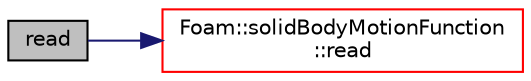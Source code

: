 digraph "read"
{
  bgcolor="transparent";
  edge [fontname="Helvetica",fontsize="10",labelfontname="Helvetica",labelfontsize="10"];
  node [fontname="Helvetica",fontsize="10",shape=record];
  rankdir="LR";
  Node1 [label="read",height=0.2,width=0.4,color="black", fillcolor="grey75", style="filled", fontcolor="black"];
  Node1 -> Node2 [color="midnightblue",fontsize="10",style="solid",fontname="Helvetica"];
  Node2 [label="Foam::solidBodyMotionFunction\l::read",height=0.2,width=0.4,color="red",URL="$a02366.html#abd55f4bae5a7d1d58dbe7d6f7f58901a",tooltip="Update properties from given dictionary. "];
}
